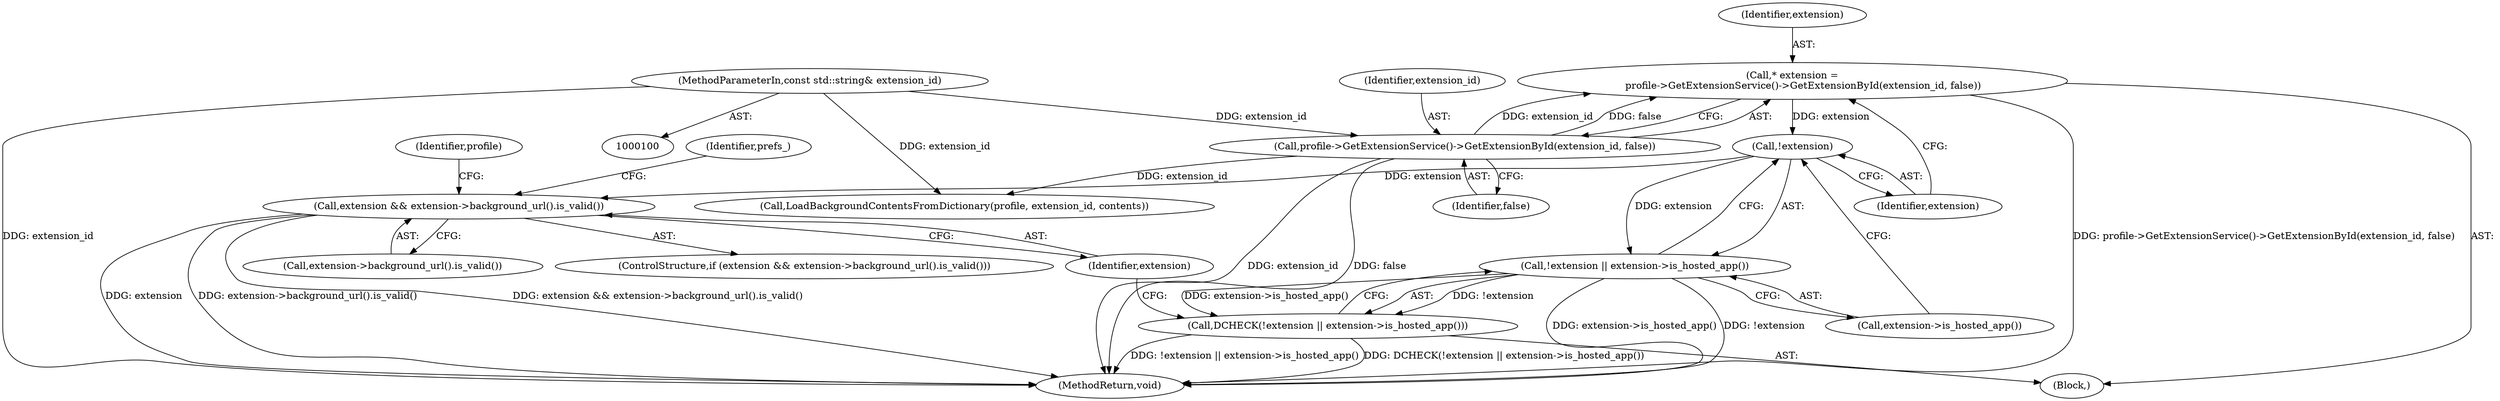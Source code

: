 digraph "1_Chrome_a03d4448faf2c40f4ef444a88cb9aace5b98e8c4_0@pointer" {
"1000105" [label="(Call,* extension =\n       profile->GetExtensionService()->GetExtensionById(extension_id, false))"];
"1000107" [label="(Call,profile->GetExtensionService()->GetExtensionById(extension_id, false))"];
"1000102" [label="(MethodParameterIn,const std::string& extension_id)"];
"1000112" [label="(Call,!extension)"];
"1000111" [label="(Call,!extension || extension->is_hosted_app())"];
"1000110" [label="(Call,DCHECK(!extension || extension->is_hosted_app()))"];
"1000116" [label="(Call,extension && extension->background_url().is_valid())"];
"1000113" [label="(Identifier,extension)"];
"1000105" [label="(Call,* extension =\n       profile->GetExtensionService()->GetExtensionById(extension_id, false))"];
"1000116" [label="(Call,extension && extension->background_url().is_valid())"];
"1000145" [label="(MethodReturn,void)"];
"1000103" [label="(Block,)"];
"1000121" [label="(Identifier,profile)"];
"1000110" [label="(Call,DCHECK(!extension || extension->is_hosted_app()))"];
"1000111" [label="(Call,!extension || extension->is_hosted_app())"];
"1000108" [label="(Identifier,extension_id)"];
"1000117" [label="(Identifier,extension)"];
"1000106" [label="(Identifier,extension)"];
"1000102" [label="(MethodParameterIn,const std::string& extension_id)"];
"1000114" [label="(Call,extension->is_hosted_app())"];
"1000112" [label="(Call,!extension)"];
"1000115" [label="(ControlStructure,if (extension && extension->background_url().is_valid()))"];
"1000107" [label="(Call,profile->GetExtensionService()->GetExtensionById(extension_id, false))"];
"1000141" [label="(Call,LoadBackgroundContentsFromDictionary(profile, extension_id, contents))"];
"1000118" [label="(Call,extension->background_url().is_valid())"];
"1000130" [label="(Identifier,prefs_)"];
"1000109" [label="(Identifier,false)"];
"1000105" -> "1000103"  [label="AST: "];
"1000105" -> "1000107"  [label="CFG: "];
"1000106" -> "1000105"  [label="AST: "];
"1000107" -> "1000105"  [label="AST: "];
"1000113" -> "1000105"  [label="CFG: "];
"1000105" -> "1000145"  [label="DDG: profile->GetExtensionService()->GetExtensionById(extension_id, false)"];
"1000107" -> "1000105"  [label="DDG: extension_id"];
"1000107" -> "1000105"  [label="DDG: false"];
"1000105" -> "1000112"  [label="DDG: extension"];
"1000107" -> "1000109"  [label="CFG: "];
"1000108" -> "1000107"  [label="AST: "];
"1000109" -> "1000107"  [label="AST: "];
"1000107" -> "1000145"  [label="DDG: extension_id"];
"1000107" -> "1000145"  [label="DDG: false"];
"1000102" -> "1000107"  [label="DDG: extension_id"];
"1000107" -> "1000141"  [label="DDG: extension_id"];
"1000102" -> "1000100"  [label="AST: "];
"1000102" -> "1000145"  [label="DDG: extension_id"];
"1000102" -> "1000141"  [label="DDG: extension_id"];
"1000112" -> "1000111"  [label="AST: "];
"1000112" -> "1000113"  [label="CFG: "];
"1000113" -> "1000112"  [label="AST: "];
"1000114" -> "1000112"  [label="CFG: "];
"1000111" -> "1000112"  [label="CFG: "];
"1000112" -> "1000111"  [label="DDG: extension"];
"1000112" -> "1000116"  [label="DDG: extension"];
"1000111" -> "1000110"  [label="AST: "];
"1000111" -> "1000114"  [label="CFG: "];
"1000114" -> "1000111"  [label="AST: "];
"1000110" -> "1000111"  [label="CFG: "];
"1000111" -> "1000145"  [label="DDG: extension->is_hosted_app()"];
"1000111" -> "1000145"  [label="DDG: !extension"];
"1000111" -> "1000110"  [label="DDG: !extension"];
"1000111" -> "1000110"  [label="DDG: extension->is_hosted_app()"];
"1000110" -> "1000103"  [label="AST: "];
"1000117" -> "1000110"  [label="CFG: "];
"1000110" -> "1000145"  [label="DDG: DCHECK(!extension || extension->is_hosted_app())"];
"1000110" -> "1000145"  [label="DDG: !extension || extension->is_hosted_app()"];
"1000116" -> "1000115"  [label="AST: "];
"1000116" -> "1000117"  [label="CFG: "];
"1000116" -> "1000118"  [label="CFG: "];
"1000117" -> "1000116"  [label="AST: "];
"1000118" -> "1000116"  [label="AST: "];
"1000121" -> "1000116"  [label="CFG: "];
"1000130" -> "1000116"  [label="CFG: "];
"1000116" -> "1000145"  [label="DDG: extension"];
"1000116" -> "1000145"  [label="DDG: extension->background_url().is_valid()"];
"1000116" -> "1000145"  [label="DDG: extension && extension->background_url().is_valid()"];
}
